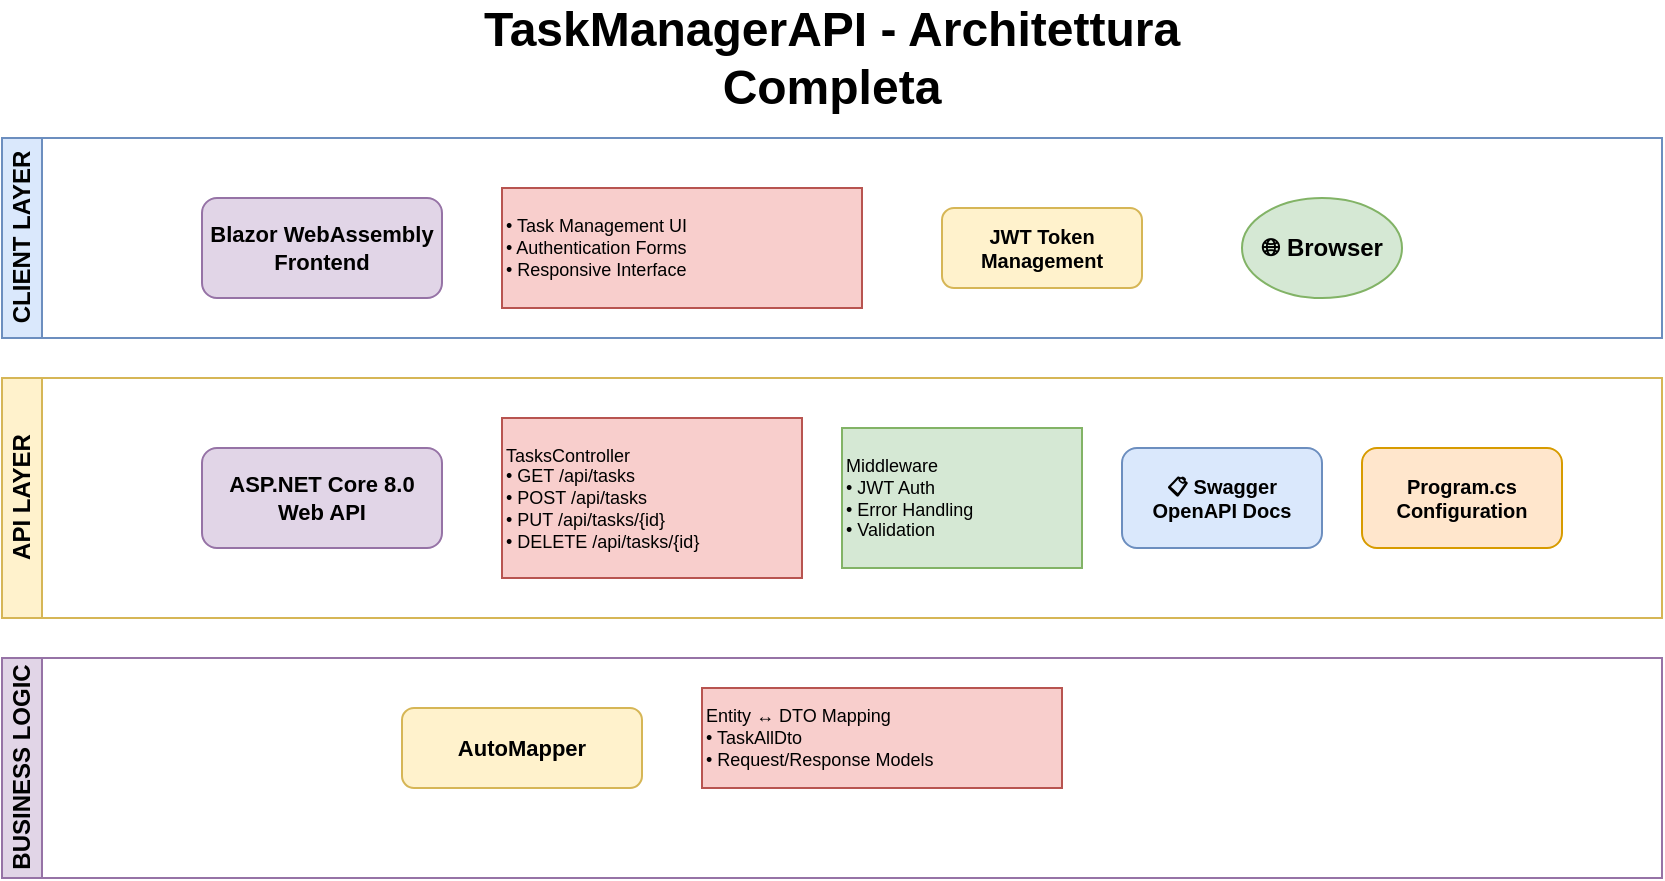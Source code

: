 <mxfile version="27.0.5">
  <diagram name="TaskManagerAPI Architecture" id="Zx0fan-pP1pq5F7obOs4">
    <mxGraphModel dx="1042" dy="634" grid="1" gridSize="10" guides="1" tooltips="1" connect="1" arrows="1" fold="1" page="1" pageScale="1" pageWidth="827" pageHeight="1169" math="0" shadow="0">
      <root>
        <mxCell id="0" />
        <mxCell id="1" parent="0" />
        <mxCell id="0HBkLmpa0MdwLe7atcQg-1" value="TaskManagerAPI - Architettura Completa" style="text;html=1;strokeColor=none;fillColor=none;align=center;verticalAlign=middle;whiteSpace=wrap;rounded=0;fontSize=24;fontStyle=1;" vertex="1" parent="1">
          <mxGeometry x="265" y="20" width="400" height="40" as="geometry" />
        </mxCell>
        <mxCell id="0HBkLmpa0MdwLe7atcQg-2" value="CLIENT LAYER" style="swimlane;html=1;startSize=20;horizontal=0;collapsible=0;marginBottom=0;swimlaneLine=1;fillColor=#dae8fc;strokeColor=#6c8ebf;fontSize=12;fontStyle=1;" vertex="1" parent="1">
          <mxGeometry x="50" y="80" width="830" height="100" as="geometry" />
        </mxCell>
        <mxCell id="0HBkLmpa0MdwLe7atcQg-3" value="Blazor WebAssembly&#xa;Frontend" style="rounded=1;whiteSpace=wrap;html=1;fillColor=#e1d5e7;strokeColor=#9673a6;fontSize=11;fontStyle=1;" vertex="1" parent="0HBkLmpa0MdwLe7atcQg-2">
          <mxGeometry x="100" y="30" width="120" height="50" as="geometry" />
        </mxCell>
        <mxCell id="0HBkLmpa0MdwLe7atcQg-4" value="• Task Management UI&#xa;• Authentication Forms&#xa;• Responsive Interface" style="rounded=0;whiteSpace=wrap;html=1;fillColor=#f8cecc;strokeColor=#b85450;fontSize=9;align=left;" vertex="1" parent="0HBkLmpa0MdwLe7atcQg-2">
          <mxGeometry x="250" y="25" width="180" height="60" as="geometry" />
        </mxCell>
        <mxCell id="0HBkLmpa0MdwLe7atcQg-5" value="JWT Token&#xa;Management" style="rounded=1;whiteSpace=wrap;html=1;fillColor=#fff2cc;strokeColor=#d6b656;fontSize=10;fontStyle=1;" vertex="1" parent="0HBkLmpa0MdwLe7atcQg-2">
          <mxGeometry x="470" y="35" width="100" height="40" as="geometry" />
        </mxCell>
        <mxCell id="0HBkLmpa0MdwLe7atcQg-6" value="🌐 Browser" style="ellipse;whiteSpace=wrap;html=1;fillColor=#d5e8d4;strokeColor=#82b366;fontSize=12;fontStyle=1;" vertex="1" parent="0HBkLmpa0MdwLe7atcQg-2">
          <mxGeometry x="620" y="30" width="80" height="50" as="geometry" />
        </mxCell>
        <mxCell id="0HBkLmpa0MdwLe7atcQg-7" value="API LAYER" style="swimlane;html=1;startSize=20;horizontal=0;collapsible=0;marginBottom=0;swimlaneLine=1;fillColor=#fff2cc;strokeColor=#d6b656;fontSize=12;fontStyle=1;" vertex="1" parent="1">
          <mxGeometry x="50" y="200" width="830" height="120" as="geometry" />
        </mxCell>
        <mxCell id="0HBkLmpa0MdwLe7atcQg-8" value="ASP.NET Core 8.0&#xa;Web API" style="rounded=1;whiteSpace=wrap;html=1;fillColor=#e1d5e7;strokeColor=#9673a6;fontSize=11;fontStyle=1;" vertex="1" parent="0HBkLmpa0MdwLe7atcQg-7">
          <mxGeometry x="100" y="35" width="120" height="50" as="geometry" />
        </mxCell>
        <mxCell id="0HBkLmpa0MdwLe7atcQg-9" value="TasksController&#xa;• GET /api/tasks&#xa;• POST /api/tasks&#xa;• PUT /api/tasks/{id}&#xa;• DELETE /api/tasks/{id}" style="rounded=0;whiteSpace=wrap;html=1;fillColor=#f8cecc;strokeColor=#b85450;fontSize=9;align=left;" vertex="1" parent="0HBkLmpa0MdwLe7atcQg-7">
          <mxGeometry x="250" y="20" width="150" height="80" as="geometry" />
        </mxCell>
        <mxCell id="0HBkLmpa0MdwLe7atcQg-10" value="Middleware&#xa;• JWT Auth&#xa;• Error Handling&#xa;• Validation" style="rounded=0;whiteSpace=wrap;html=1;fillColor=#d5e8d4;strokeColor=#82b366;fontSize=9;align=left;" vertex="1" parent="0HBkLmpa0MdwLe7atcQg-7">
          <mxGeometry x="420" y="25" width="120" height="70" as="geometry" />
        </mxCell>
        <mxCell id="0HBkLmpa0MdwLe7atcQg-11" value="📋 Swagger&#xa;OpenAPI Docs" style="rounded=1;whiteSpace=wrap;html=1;fillColor=#dae8fc;strokeColor=#6c8ebf;fontSize=10;fontStyle=1;" vertex="1" parent="0HBkLmpa0MdwLe7atcQg-7">
          <mxGeometry x="560" y="35" width="100" height="50" as="geometry" />
        </mxCell>
        <mxCell id="0HBkLmpa0MdwLe7atcQg-12" value="Program.cs&#xa;Configuration" style="rounded=1;whiteSpace=wrap;html=1;fillColor=#ffe6cc;strokeColor=#d79b00;fontSize=10;fontStyle=1;" vertex="1" parent="0HBkLmpa0MdwLe7atcQg-7">
          <mxGeometry x="680" y="35" width="100" height="50" as="geometry" />
        </mxCell>
        <mxCell id="0HBkLmpa0MdwLe7atcQg-13" value="BUSINESS LOGIC" style="swimlane;html=1;startSize=20;horizontal=0;collapsible=0;marginBottom=0;swimlaneLine=1;fillColor=#e1d5e7;strokeColor=#9673a6;fontSize=12;fontStyle=1;" vertex="1" parent="1">
          <mxGeometry x="50" y="340" width="830" height="110" as="geometry" />
        </mxCell>
        <mxCell id="0HBkLmpa0MdwLe7atcQg-14" value="AutoMapper" style="rounded=1;whiteSpace=wrap;html=1;fillColor=#fff2cc;strokeColor=#d6b656;fontSize=11;fontStyle=1;" vertex="1" parent="0HBkLmpa0MdwLe7atcQg-13">
          <mxGeometry x="200" y="25" width="120" height="40" as="geometry" />
        </mxCell>
        <mxCell id="0HBkLmpa0MdwLe7atcQg-15" value="Entity ↔ DTO Mapping&#xa;• TaskAllDto&#xa;• Request/Response Models" style="rounded=0;whiteSpace=wrap;html=1;fillColor=#f8cecc;strokeColor=#b85450;fontSize=9;align=left;" vertex="1" parent="0HBkLmpa0MdwLe7atcQg-13">
          <mxGeometry x="350" y="15" width="180" height="50" as="geometry" />
        </mxCell>
      </root>
    </mxGraphModel>
  </diagram>
</mxfile>

